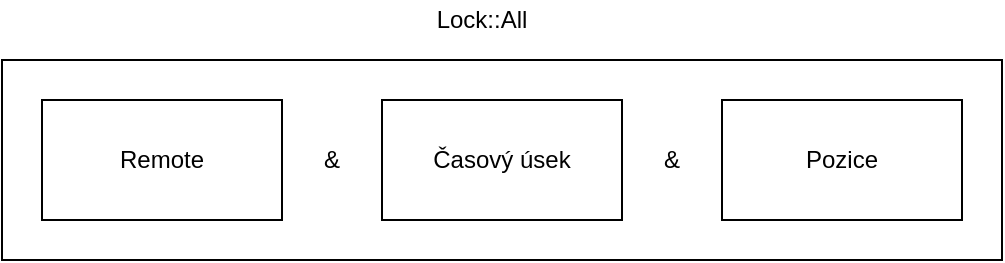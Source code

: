 <mxfile version="14.4.2" type="device"><diagram id="yFHNnhVrI3W7A22Hf-Py" name="Page-1"><mxGraphModel dx="1213" dy="62" grid="1" gridSize="10" guides="1" tooltips="1" connect="1" arrows="1" fold="1" page="0" pageScale="1" pageWidth="827" pageHeight="1169" math="0" shadow="0"><root><mxCell id="0"/><mxCell id="1" parent="0"/><mxCell id="PhiGxdOaZY98_yY2D-jm-4" value="" style="rounded=0;whiteSpace=wrap;html=1;" vertex="1" parent="1"><mxGeometry x="-60" y="510" width="500" height="100" as="geometry"/></mxCell><mxCell id="PhiGxdOaZY98_yY2D-jm-1" value="Remote" style="rounded=0;whiteSpace=wrap;html=1;" vertex="1" parent="1"><mxGeometry x="-40" y="530" width="120" height="60" as="geometry"/></mxCell><mxCell id="PhiGxdOaZY98_yY2D-jm-2" value="Časový úsek" style="rounded=0;whiteSpace=wrap;html=1;" vertex="1" parent="1"><mxGeometry x="130" y="530" width="120" height="60" as="geometry"/></mxCell><mxCell id="PhiGxdOaZY98_yY2D-jm-3" value="Pozice" style="rounded=0;whiteSpace=wrap;html=1;" vertex="1" parent="1"><mxGeometry x="300" y="530" width="120" height="60" as="geometry"/></mxCell><mxCell id="PhiGxdOaZY98_yY2D-jm-6" value="Lock::All" style="text;html=1;strokeColor=none;fillColor=none;align=center;verticalAlign=middle;whiteSpace=wrap;rounded=0;" vertex="1" parent="1"><mxGeometry x="160" y="480" width="40" height="20" as="geometry"/></mxCell><mxCell id="PhiGxdOaZY98_yY2D-jm-7" value="&amp;amp;" style="text;html=1;strokeColor=none;fillColor=none;align=center;verticalAlign=middle;whiteSpace=wrap;rounded=0;" vertex="1" parent="1"><mxGeometry x="80" y="545" width="50" height="30" as="geometry"/></mxCell><mxCell id="PhiGxdOaZY98_yY2D-jm-9" value="&amp;amp;" style="text;html=1;strokeColor=none;fillColor=none;align=center;verticalAlign=middle;whiteSpace=wrap;rounded=0;" vertex="1" parent="1"><mxGeometry x="250" y="545" width="50" height="30" as="geometry"/></mxCell></root></mxGraphModel></diagram></mxfile>